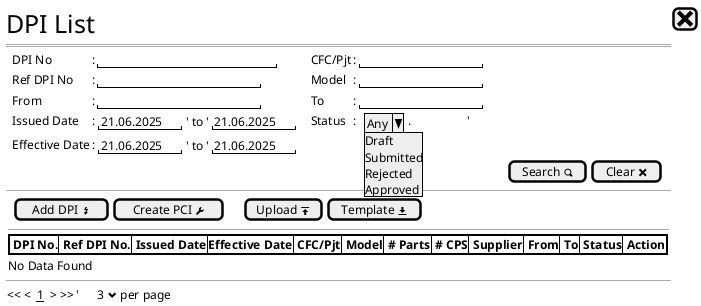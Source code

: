 @startsalt
{
  <size:25>DPI List |[<size:25><&x>]|*
  ==
  {
    .|DPI No            |: |"                      "|        |.|.|CFC/Pjt |: |"               "|*|*
    .|Ref DPI No        |: |"                    "|        |.|.|Model   |: |"               "|*|*
    .|From              |: |"                    "|        |.|.|To   |: |"               "|*|*
    .|Issued Date       |: {|"21.06.2025"|' to '|"21.06.2025"|}        |.|.|Status  |: | {.| ^Any^Draft^Submitted^Rejected^Approved^}|       .                  '|*
    .|Effective Date    |: {|"21.06.2025"|' to '|"21.06.2025"|}*
    .|.|.|.|.|.|.||.|.|.|.|.|.|.|.|[Search <&magnifying-glass>] | [Clear <&x>] |* 
  }
  --
  {   
    {
      .|    [ Add DPI <&flash>]  |[Create PCI <&wrench>] |.|.|.|[Upload <&data-transfer-upload>]| [Template <&data-transfer-download>]|*
    }*
    {
      --   
      {+
          {#
          |<b> DPI No. |<b> Ref DPI No. |<b> Issued Date| <b>Effective Date|<b> CFC/Pjt    |<b> Model  |<b> # Parts |<b> # CPS | <b> Supplier       |<b> From             |<b> To              |<b> Status     |<b> Action |*
          }
      }
      No Data Found
    }
  }
  --
  {
  << <  __1__  > >>  |'      3 <&chevron-bottom> per page |*
  }  
}
@endsalt
